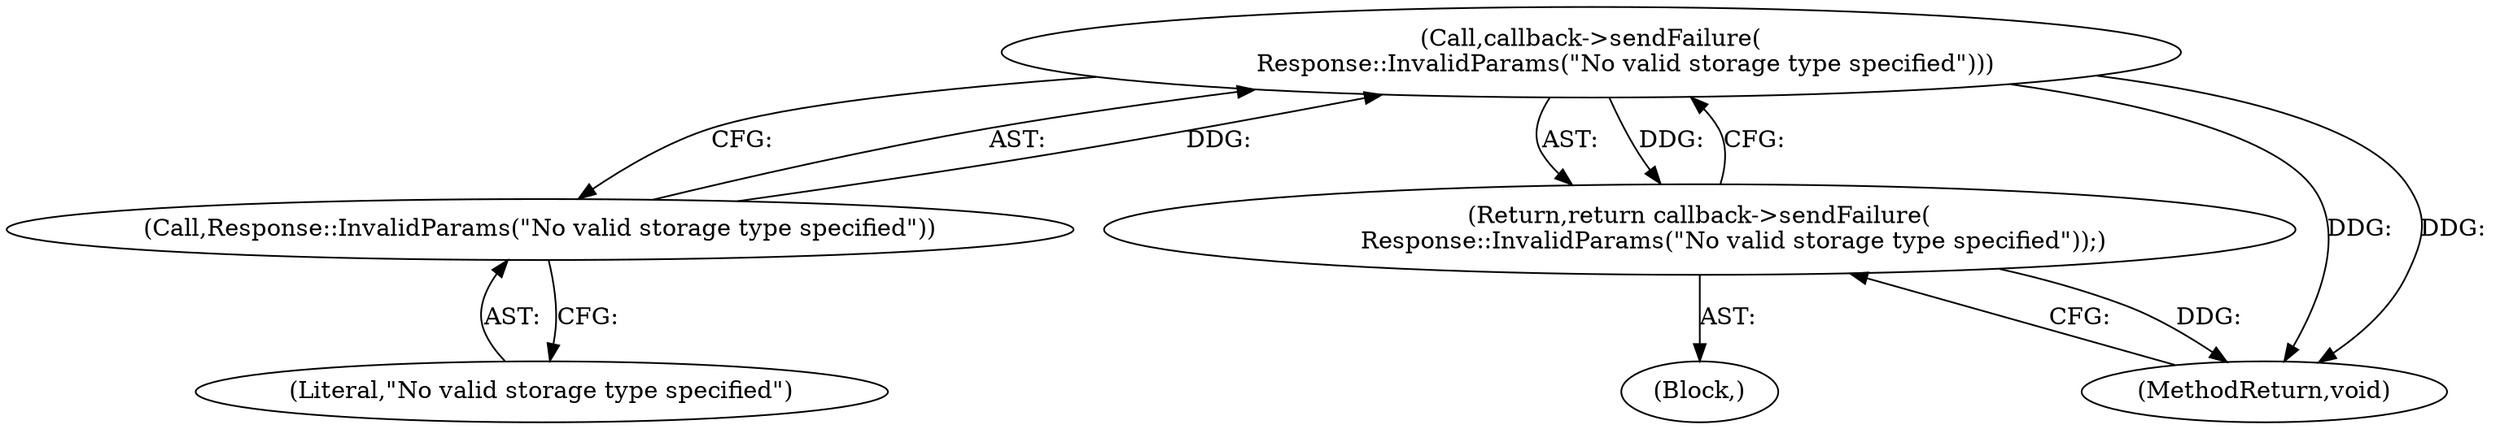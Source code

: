 digraph "0_Chrome_3c8e4852477d5b1e2da877808c998dc57db9460f_29@API" {
"1000198" [label="(Call,callback->sendFailure(\n         Response::InvalidParams(\"No valid storage type specified\")))"];
"1000199" [label="(Call,Response::InvalidParams(\"No valid storage type specified\"))"];
"1000197" [label="(Return,return callback->sendFailure(\n         Response::InvalidParams(\"No valid storage type specified\"));)"];
"1000200" [label="(Literal,\"No valid storage type specified\")"];
"1000214" [label="(MethodReturn,void)"];
"1000197" [label="(Return,return callback->sendFailure(\n         Response::InvalidParams(\"No valid storage type specified\"));)"];
"1000196" [label="(Block,)"];
"1000199" [label="(Call,Response::InvalidParams(\"No valid storage type specified\"))"];
"1000198" [label="(Call,callback->sendFailure(\n         Response::InvalidParams(\"No valid storage type specified\")))"];
"1000198" -> "1000197"  [label="AST: "];
"1000198" -> "1000199"  [label="CFG: "];
"1000199" -> "1000198"  [label="AST: "];
"1000197" -> "1000198"  [label="CFG: "];
"1000198" -> "1000214"  [label="DDG: "];
"1000198" -> "1000214"  [label="DDG: "];
"1000198" -> "1000197"  [label="DDG: "];
"1000199" -> "1000198"  [label="DDG: "];
"1000199" -> "1000200"  [label="CFG: "];
"1000200" -> "1000199"  [label="AST: "];
"1000197" -> "1000196"  [label="AST: "];
"1000214" -> "1000197"  [label="CFG: "];
"1000197" -> "1000214"  [label="DDG: "];
}
